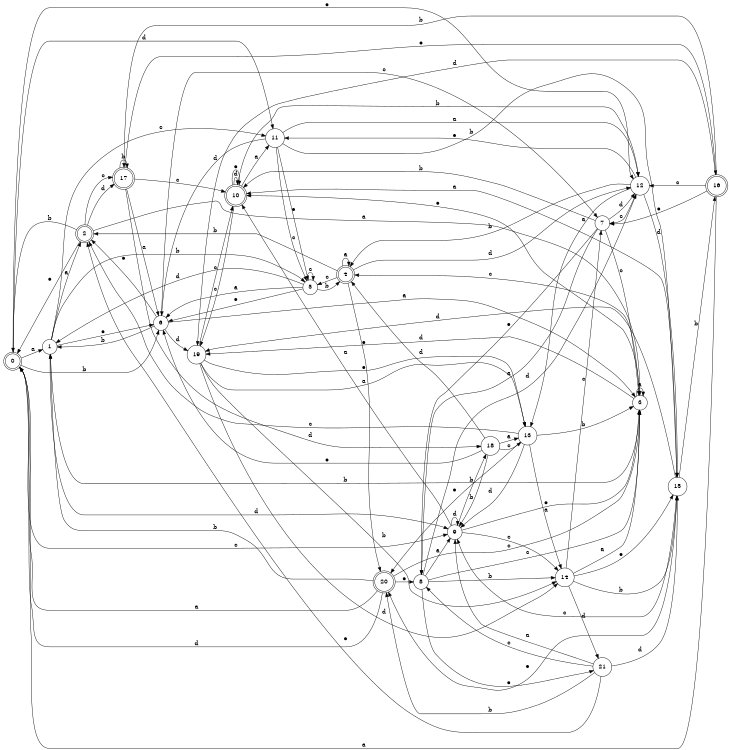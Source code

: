 digraph n18_7 {
__start0 [label="" shape="none"];

rankdir=LR;
size="8,5";

s0 [style="rounded,filled", color="black", fillcolor="white" shape="doublecircle", label="0"];
s1 [style="filled", color="black", fillcolor="white" shape="circle", label="1"];
s2 [style="rounded,filled", color="black", fillcolor="white" shape="doublecircle", label="2"];
s3 [style="filled", color="black", fillcolor="white" shape="circle", label="3"];
s4 [style="rounded,filled", color="black", fillcolor="white" shape="doublecircle", label="4"];
s5 [style="filled", color="black", fillcolor="white" shape="circle", label="5"];
s6 [style="filled", color="black", fillcolor="white" shape="circle", label="6"];
s7 [style="filled", color="black", fillcolor="white" shape="circle", label="7"];
s8 [style="filled", color="black", fillcolor="white" shape="circle", label="8"];
s9 [style="filled", color="black", fillcolor="white" shape="circle", label="9"];
s10 [style="rounded,filled", color="black", fillcolor="white" shape="doublecircle", label="10"];
s11 [style="filled", color="black", fillcolor="white" shape="circle", label="11"];
s12 [style="filled", color="black", fillcolor="white" shape="circle", label="12"];
s13 [style="filled", color="black", fillcolor="white" shape="circle", label="13"];
s14 [style="filled", color="black", fillcolor="white" shape="circle", label="14"];
s15 [style="filled", color="black", fillcolor="white" shape="circle", label="15"];
s16 [style="rounded,filled", color="black", fillcolor="white" shape="doublecircle", label="16"];
s17 [style="rounded,filled", color="black", fillcolor="white" shape="doublecircle", label="17"];
s18 [style="filled", color="black", fillcolor="white" shape="circle", label="18"];
s19 [style="filled", color="black", fillcolor="white" shape="circle", label="19"];
s20 [style="rounded,filled", color="black", fillcolor="white" shape="doublecircle", label="20"];
s21 [style="filled", color="black", fillcolor="white" shape="circle", label="21"];
s0 -> s1 [label="a"];
s0 -> s6 [label="b"];
s0 -> s9 [label="c"];
s0 -> s11 [label="d"];
s0 -> s12 [label="e"];
s1 -> s2 [label="a"];
s1 -> s5 [label="b"];
s1 -> s11 [label="c"];
s1 -> s9 [label="d"];
s1 -> s6 [label="e"];
s2 -> s3 [label="a"];
s2 -> s0 [label="b"];
s2 -> s17 [label="c"];
s2 -> s17 [label="d"];
s2 -> s0 [label="e"];
s3 -> s3 [label="a"];
s3 -> s1 [label="b"];
s3 -> s4 [label="c"];
s3 -> s19 [label="d"];
s3 -> s10 [label="e"];
s4 -> s4 [label="a"];
s4 -> s2 [label="b"];
s4 -> s5 [label="c"];
s4 -> s12 [label="d"];
s4 -> s20 [label="e"];
s5 -> s6 [label="a"];
s5 -> s4 [label="b"];
s5 -> s5 [label="c"];
s5 -> s1 [label="d"];
s5 -> s6 [label="e"];
s6 -> s3 [label="a"];
s6 -> s1 [label="b"];
s6 -> s7 [label="c"];
s6 -> s19 [label="d"];
s6 -> s2 [label="e"];
s7 -> s8 [label="a"];
s7 -> s10 [label="b"];
s7 -> s3 [label="c"];
s7 -> s12 [label="d"];
s7 -> s8 [label="e"];
s8 -> s9 [label="a"];
s8 -> s14 [label="b"];
s8 -> s3 [label="c"];
s8 -> s12 [label="d"];
s8 -> s21 [label="e"];
s9 -> s10 [label="a"];
s9 -> s18 [label="b"];
s9 -> s14 [label="c"];
s9 -> s9 [label="d"];
s9 -> s3 [label="e"];
s10 -> s11 [label="a"];
s10 -> s12 [label="b"];
s10 -> s19 [label="c"];
s10 -> s10 [label="d"];
s10 -> s10 [label="e"];
s11 -> s12 [label="a"];
s11 -> s15 [label="b"];
s11 -> s5 [label="c"];
s11 -> s6 [label="d"];
s11 -> s5 [label="e"];
s12 -> s13 [label="a"];
s12 -> s4 [label="b"];
s12 -> s7 [label="c"];
s12 -> s15 [label="d"];
s12 -> s11 [label="e"];
s13 -> s14 [label="a"];
s13 -> s3 [label="b"];
s13 -> s2 [label="c"];
s13 -> s9 [label="d"];
s13 -> s20 [label="e"];
s14 -> s3 [label="a"];
s14 -> s15 [label="b"];
s14 -> s7 [label="c"];
s14 -> s21 [label="d"];
s14 -> s15 [label="e"];
s15 -> s10 [label="a"];
s15 -> s16 [label="b"];
s15 -> s9 [label="c"];
s15 -> s19 [label="d"];
s15 -> s20 [label="e"];
s16 -> s0 [label="a"];
s16 -> s17 [label="b"];
s16 -> s12 [label="c"];
s16 -> s19 [label="d"];
s16 -> s7 [label="e"];
s17 -> s6 [label="a"];
s17 -> s17 [label="b"];
s17 -> s10 [label="c"];
s17 -> s18 [label="d"];
s17 -> s16 [label="e"];
s18 -> s13 [label="a"];
s18 -> s9 [label="b"];
s18 -> s13 [label="c"];
s18 -> s4 [label="d"];
s18 -> s6 [label="e"];
s19 -> s13 [label="a"];
s19 -> s14 [label="b"];
s19 -> s10 [label="c"];
s19 -> s14 [label="d"];
s19 -> s13 [label="e"];
s20 -> s0 [label="a"];
s20 -> s1 [label="b"];
s20 -> s3 [label="c"];
s20 -> s0 [label="d"];
s20 -> s8 [label="e"];
s21 -> s9 [label="a"];
s21 -> s20 [label="b"];
s21 -> s8 [label="c"];
s21 -> s15 [label="d"];
s21 -> s2 [label="e"];

}